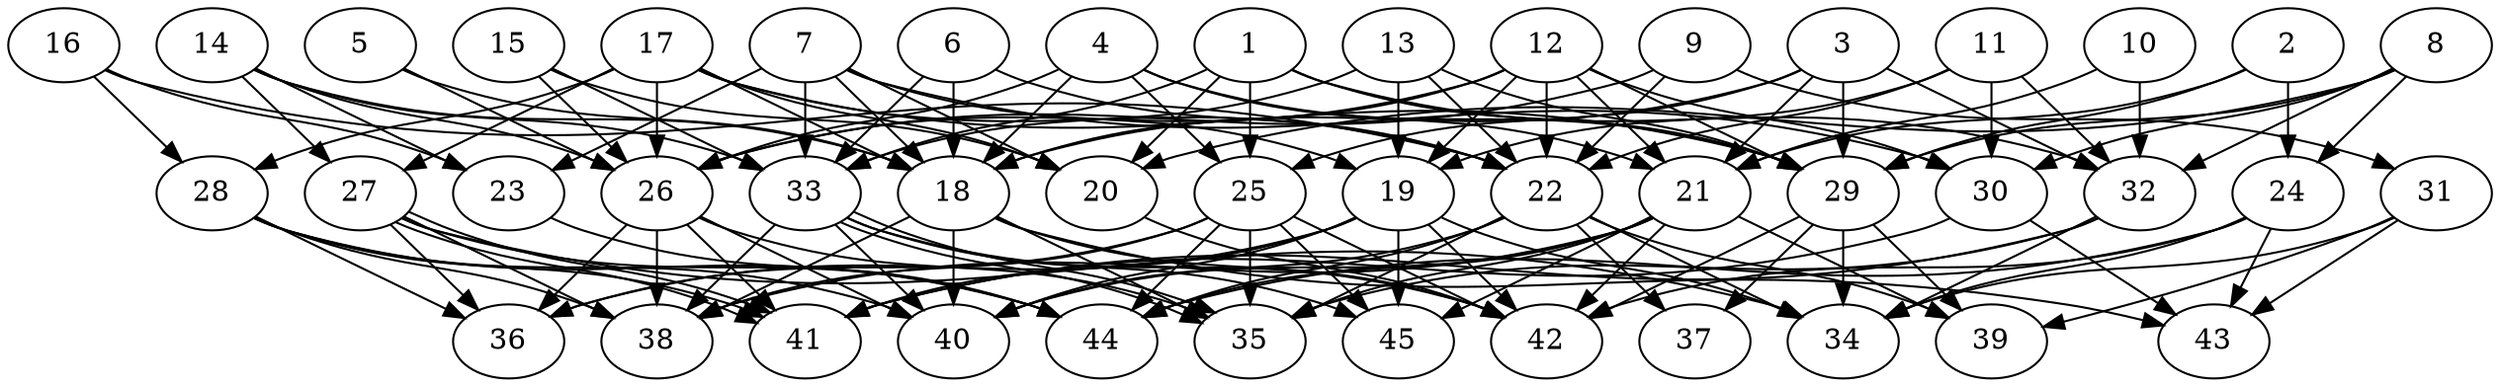 // DAG automatically generated by daggen at Thu Oct  3 14:07:23 2019
// ./daggen --dot -n 45 --ccr 0.3 --fat 0.7 --regular 0.5 --density 0.5 --mindata 5242880 --maxdata 52428800 
digraph G {
  1 [size="101519360", alpha="0.12", expect_size="30455808"] 
  1 -> 20 [size ="30455808"]
  1 -> 25 [size ="30455808"]
  1 -> 29 [size ="30455808"]
  1 -> 32 [size ="30455808"]
  1 -> 33 [size ="30455808"]
  2 [size="94095360", alpha="0.19", expect_size="28228608"] 
  2 -> 21 [size ="28228608"]
  2 -> 24 [size ="28228608"]
  2 -> 29 [size ="28228608"]
  3 [size="155054080", alpha="0.13", expect_size="46516224"] 
  3 -> 18 [size ="46516224"]
  3 -> 21 [size ="46516224"]
  3 -> 25 [size ="46516224"]
  3 -> 29 [size ="46516224"]
  3 -> 32 [size ="46516224"]
  4 [size="138059093", alpha="0.08", expect_size="41417728"] 
  4 -> 18 [size ="41417728"]
  4 -> 21 [size ="41417728"]
  4 -> 25 [size ="41417728"]
  4 -> 26 [size ="41417728"]
  4 -> 29 [size ="41417728"]
  5 [size="83954347", alpha="0.17", expect_size="25186304"] 
  5 -> 18 [size ="25186304"]
  5 -> 26 [size ="25186304"]
  6 [size="79069867", alpha="0.06", expect_size="23720960"] 
  6 -> 18 [size ="23720960"]
  6 -> 22 [size ="23720960"]
  6 -> 33 [size ="23720960"]
  7 [size="20002133", alpha="0.19", expect_size="6000640"] 
  7 -> 18 [size ="6000640"]
  7 -> 19 [size ="6000640"]
  7 -> 20 [size ="6000640"]
  7 -> 23 [size ="6000640"]
  7 -> 30 [size ="6000640"]
  7 -> 33 [size ="6000640"]
  8 [size="149824853", alpha="0.14", expect_size="44947456"] 
  8 -> 20 [size ="44947456"]
  8 -> 24 [size ="44947456"]
  8 -> 29 [size ="44947456"]
  8 -> 30 [size ="44947456"]
  8 -> 32 [size ="44947456"]
  9 [size="141660160", alpha="0.02", expect_size="42498048"] 
  9 -> 22 [size ="42498048"]
  9 -> 26 [size ="42498048"]
  9 -> 31 [size ="42498048"]
  10 [size="162157227", alpha="0.15", expect_size="48647168"] 
  10 -> 21 [size ="48647168"]
  10 -> 32 [size ="48647168"]
  11 [size="155436373", alpha="0.14", expect_size="46630912"] 
  11 -> 19 [size ="46630912"]
  11 -> 22 [size ="46630912"]
  11 -> 30 [size ="46630912"]
  11 -> 32 [size ="46630912"]
  12 [size="93924693", alpha="0.12", expect_size="28177408"] 
  12 -> 18 [size ="28177408"]
  12 -> 19 [size ="28177408"]
  12 -> 21 [size ="28177408"]
  12 -> 22 [size ="28177408"]
  12 -> 26 [size ="28177408"]
  12 -> 29 [size ="28177408"]
  12 -> 30 [size ="28177408"]
  13 [size="83346773", alpha="0.20", expect_size="25004032"] 
  13 -> 19 [size ="25004032"]
  13 -> 22 [size ="25004032"]
  13 -> 29 [size ="25004032"]
  13 -> 33 [size ="25004032"]
  14 [size="28545707", alpha="0.01", expect_size="8563712"] 
  14 -> 18 [size ="8563712"]
  14 -> 23 [size ="8563712"]
  14 -> 26 [size ="8563712"]
  14 -> 27 [size ="8563712"]
  14 -> 33 [size ="8563712"]
  15 [size="95279787", alpha="0.07", expect_size="28583936"] 
  15 -> 20 [size ="28583936"]
  15 -> 26 [size ="28583936"]
  15 -> 33 [size ="28583936"]
  16 [size="73444693", alpha="0.19", expect_size="22033408"] 
  16 -> 22 [size ="22033408"]
  16 -> 23 [size ="22033408"]
  16 -> 28 [size ="22033408"]
  17 [size="121200640", alpha="0.04", expect_size="36360192"] 
  17 -> 18 [size ="36360192"]
  17 -> 20 [size ="36360192"]
  17 -> 22 [size ="36360192"]
  17 -> 26 [size ="36360192"]
  17 -> 27 [size ="36360192"]
  17 -> 28 [size ="36360192"]
  17 -> 29 [size ="36360192"]
  18 [size="110906027", alpha="0.08", expect_size="33271808"] 
  18 -> 35 [size ="33271808"]
  18 -> 38 [size ="33271808"]
  18 -> 40 [size ="33271808"]
  18 -> 42 [size ="33271808"]
  18 -> 43 [size ="33271808"]
  19 [size="66522453", alpha="0.05", expect_size="19956736"] 
  19 -> 34 [size ="19956736"]
  19 -> 36 [size ="19956736"]
  19 -> 40 [size ="19956736"]
  19 -> 41 [size ="19956736"]
  19 -> 42 [size ="19956736"]
  19 -> 45 [size ="19956736"]
  20 [size="78336000", alpha="0.17", expect_size="23500800"] 
  20 -> 42 [size ="23500800"]
  21 [size="35194880", alpha="0.20", expect_size="10558464"] 
  21 -> 35 [size ="10558464"]
  21 -> 38 [size ="10558464"]
  21 -> 39 [size ="10558464"]
  21 -> 40 [size ="10558464"]
  21 -> 42 [size ="10558464"]
  21 -> 44 [size ="10558464"]
  21 -> 45 [size ="10558464"]
  22 [size="144923307", alpha="0.12", expect_size="43476992"] 
  22 -> 34 [size ="43476992"]
  22 -> 35 [size ="43476992"]
  22 -> 37 [size ="43476992"]
  22 -> 39 [size ="43476992"]
  22 -> 40 [size ="43476992"]
  22 -> 44 [size ="43476992"]
  23 [size="80581973", alpha="0.02", expect_size="24174592"] 
  23 -> 44 [size ="24174592"]
  24 [size="80083627", alpha="0.08", expect_size="24025088"] 
  24 -> 34 [size ="24025088"]
  24 -> 42 [size ="24025088"]
  24 -> 43 [size ="24025088"]
  24 -> 44 [size ="24025088"]
  25 [size="86053547", alpha="0.01", expect_size="25816064"] 
  25 -> 35 [size ="25816064"]
  25 -> 36 [size ="25816064"]
  25 -> 38 [size ="25816064"]
  25 -> 42 [size ="25816064"]
  25 -> 44 [size ="25816064"]
  25 -> 45 [size ="25816064"]
  26 [size="139021653", alpha="0.03", expect_size="41706496"] 
  26 -> 35 [size ="41706496"]
  26 -> 36 [size ="41706496"]
  26 -> 38 [size ="41706496"]
  26 -> 40 [size ="41706496"]
  26 -> 41 [size ="41706496"]
  27 [size="132167680", alpha="0.05", expect_size="39650304"] 
  27 -> 34 [size ="39650304"]
  27 -> 36 [size ="39650304"]
  27 -> 38 [size ="39650304"]
  27 -> 41 [size ="39650304"]
  27 -> 41 [size ="39650304"]
  27 -> 44 [size ="39650304"]
  28 [size="160307200", alpha="0.04", expect_size="48092160"] 
  28 -> 36 [size ="48092160"]
  28 -> 38 [size ="48092160"]
  28 -> 40 [size ="48092160"]
  28 -> 41 [size ="48092160"]
  28 -> 44 [size ="48092160"]
  29 [size="67621547", alpha="0.18", expect_size="20286464"] 
  29 -> 34 [size ="20286464"]
  29 -> 37 [size ="20286464"]
  29 -> 39 [size ="20286464"]
  29 -> 42 [size ="20286464"]
  30 [size="107062613", alpha="0.11", expect_size="32118784"] 
  30 -> 41 [size ="32118784"]
  30 -> 43 [size ="32118784"]
  31 [size="84118187", alpha="0.02", expect_size="25235456"] 
  31 -> 34 [size ="25235456"]
  31 -> 39 [size ="25235456"]
  31 -> 43 [size ="25235456"]
  32 [size="82834773", alpha="0.02", expect_size="24850432"] 
  32 -> 34 [size ="24850432"]
  32 -> 35 [size ="24850432"]
  32 -> 41 [size ="24850432"]
  33 [size="22545067", alpha="0.11", expect_size="6763520"] 
  33 -> 35 [size ="6763520"]
  33 -> 35 [size ="6763520"]
  33 -> 38 [size ="6763520"]
  33 -> 40 [size ="6763520"]
  33 -> 42 [size ="6763520"]
  33 -> 45 [size ="6763520"]
  34 [size="40826880", alpha="0.01", expect_size="12248064"] 
  35 [size="100980053", alpha="0.00", expect_size="30294016"] 
  36 [size="112196267", alpha="0.07", expect_size="33658880"] 
  37 [size="136069120", alpha="0.08", expect_size="40820736"] 
  38 [size="17838080", alpha="0.20", expect_size="5351424"] 
  39 [size="47141547", alpha="0.18", expect_size="14142464"] 
  40 [size="33594027", alpha="0.04", expect_size="10078208"] 
  41 [size="121869653", alpha="0.12", expect_size="36560896"] 
  42 [size="135365973", alpha="0.17", expect_size="40609792"] 
  43 [size="150531413", alpha="0.09", expect_size="45159424"] 
  44 [size="75946667", alpha="0.10", expect_size="22784000"] 
  45 [size="79970987", alpha="0.19", expect_size="23991296"] 
}
